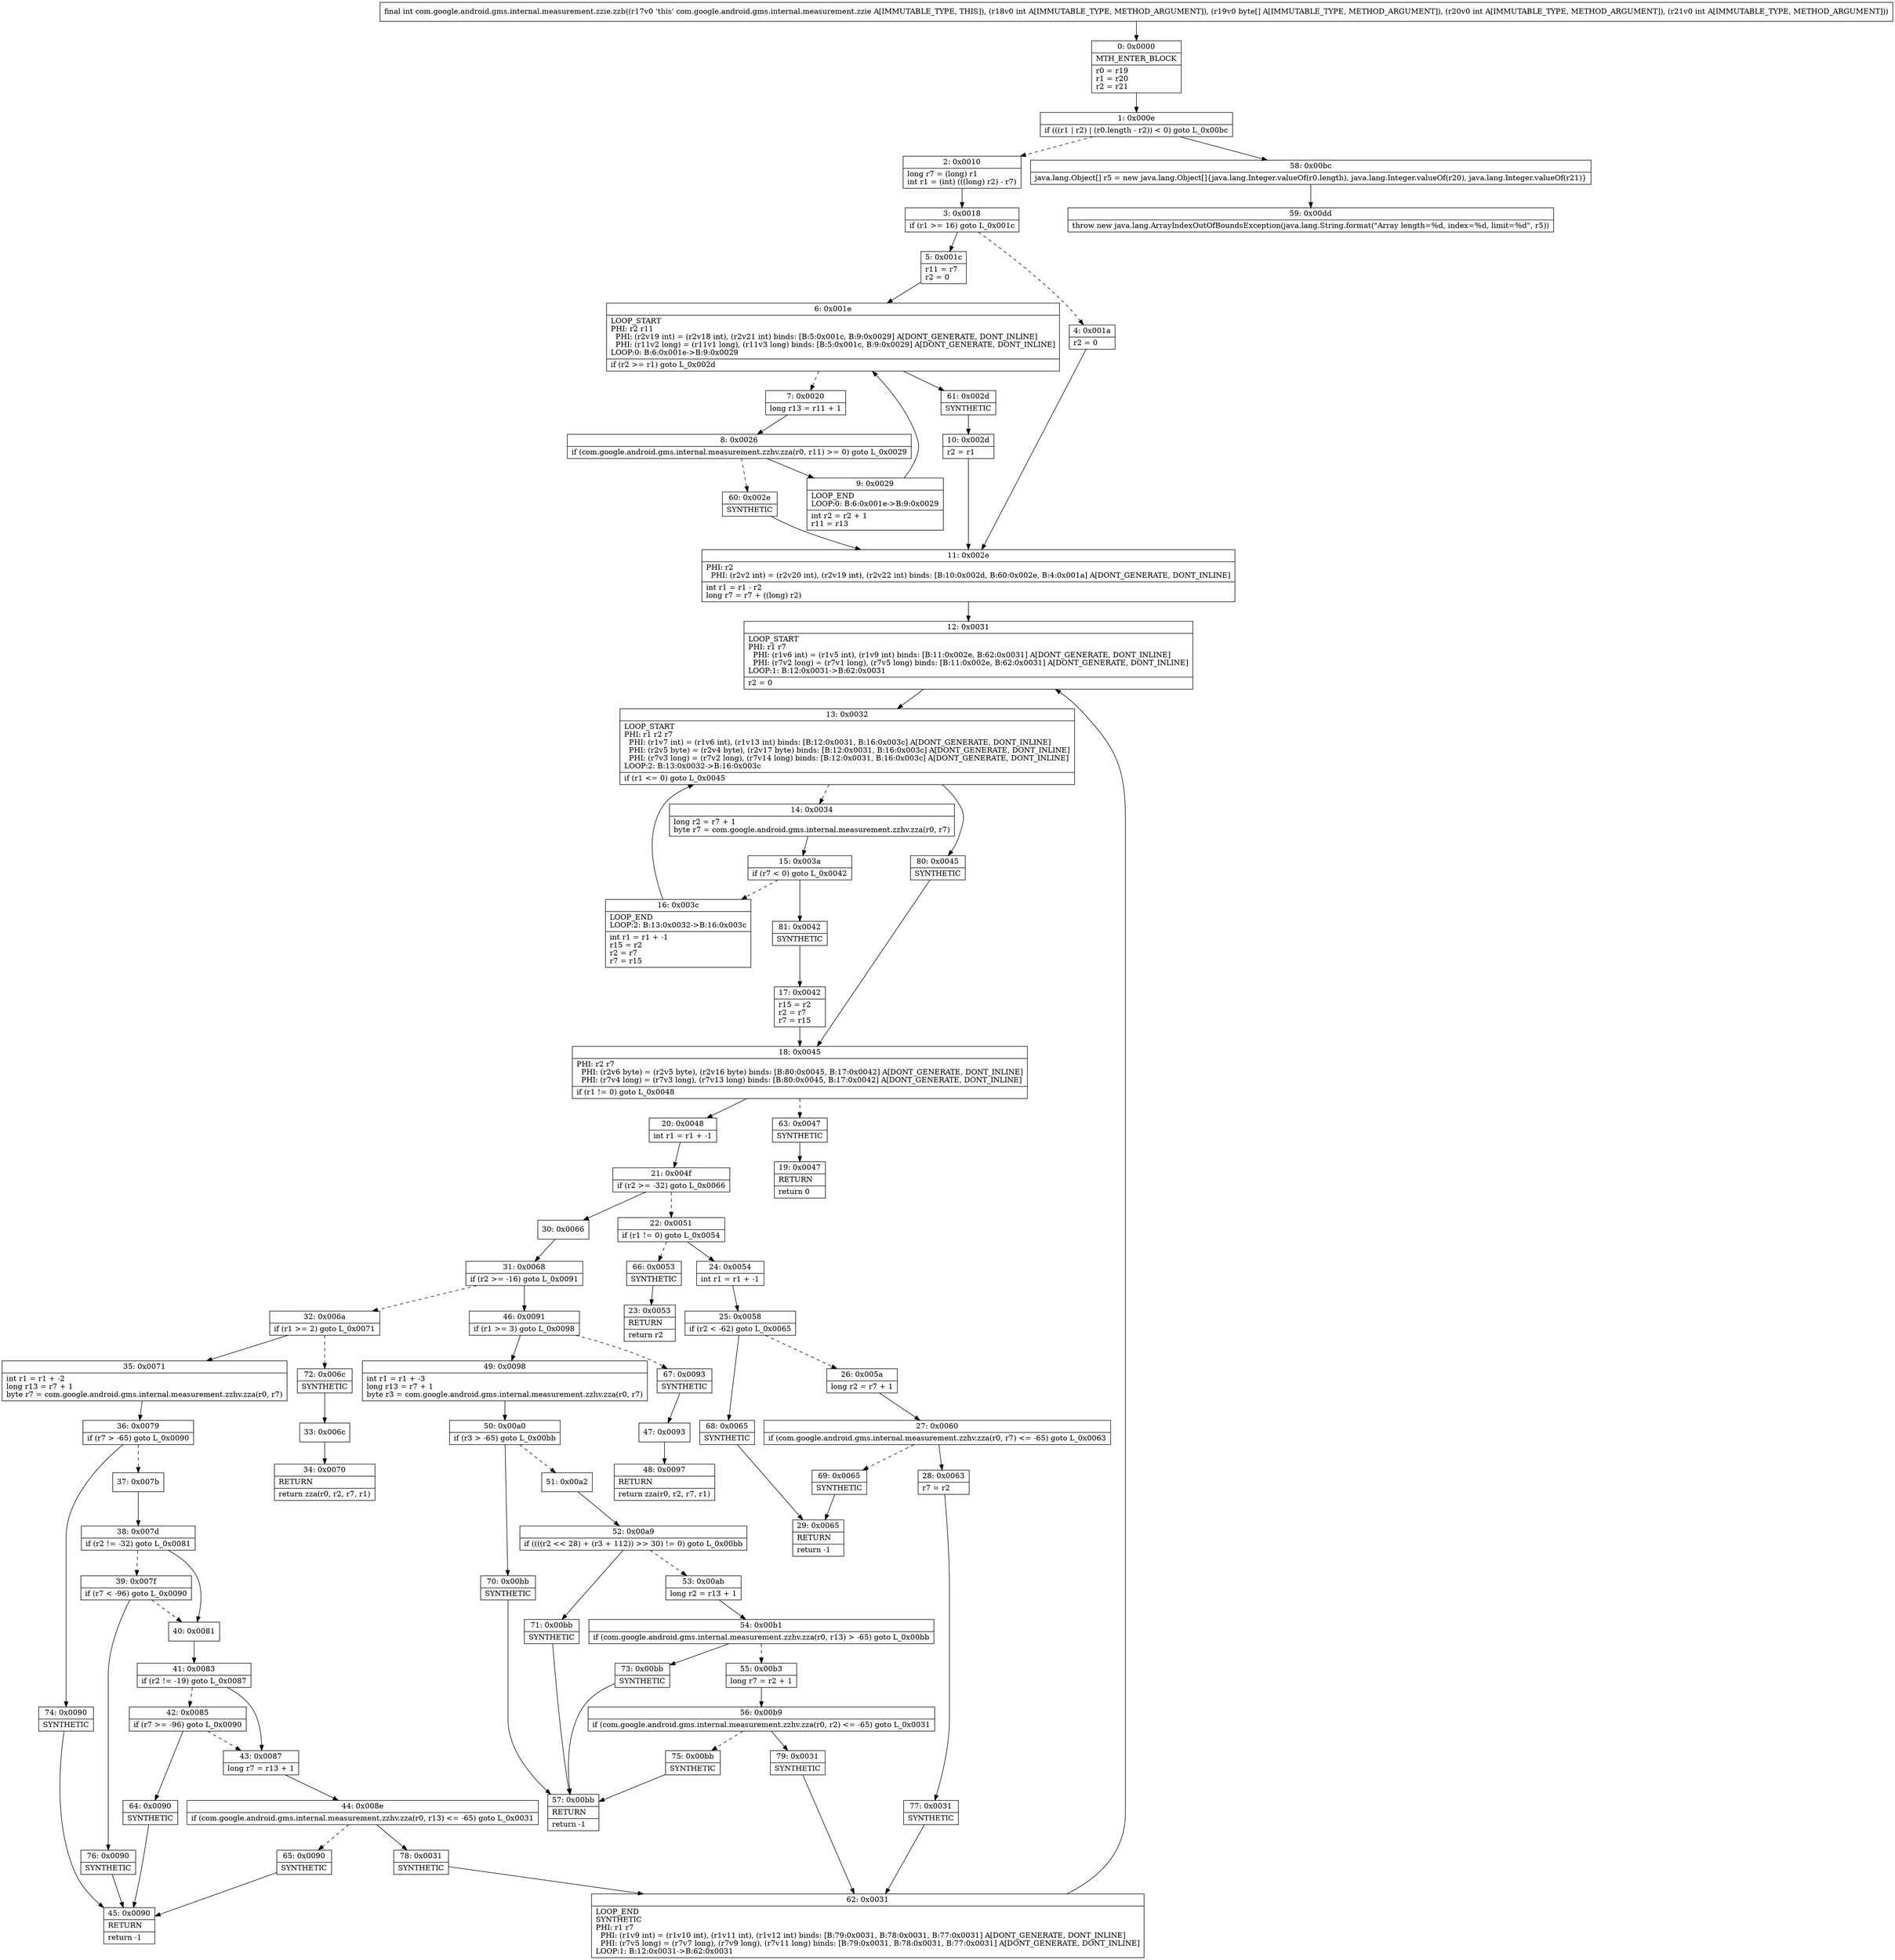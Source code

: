 digraph "CFG forcom.google.android.gms.internal.measurement.zzie.zzb(I[BII)I" {
Node_0 [shape=record,label="{0\:\ 0x0000|MTH_ENTER_BLOCK\l|r0 = r19\lr1 = r20\lr2 = r21\l}"];
Node_1 [shape=record,label="{1\:\ 0x000e|if (((r1 \| r2) \| (r0.length \- r2)) \< 0) goto L_0x00bc\l}"];
Node_2 [shape=record,label="{2\:\ 0x0010|long r7 = (long) r1\lint r1 = (int) (((long) r2) \- r7)\l}"];
Node_3 [shape=record,label="{3\:\ 0x0018|if (r1 \>= 16) goto L_0x001c\l}"];
Node_4 [shape=record,label="{4\:\ 0x001a|r2 = 0\l}"];
Node_5 [shape=record,label="{5\:\ 0x001c|r11 = r7\lr2 = 0\l}"];
Node_6 [shape=record,label="{6\:\ 0x001e|LOOP_START\lPHI: r2 r11 \l  PHI: (r2v19 int) = (r2v18 int), (r2v21 int) binds: [B:5:0x001c, B:9:0x0029] A[DONT_GENERATE, DONT_INLINE]\l  PHI: (r11v2 long) = (r11v1 long), (r11v3 long) binds: [B:5:0x001c, B:9:0x0029] A[DONT_GENERATE, DONT_INLINE]\lLOOP:0: B:6:0x001e\-\>B:9:0x0029\l|if (r2 \>= r1) goto L_0x002d\l}"];
Node_7 [shape=record,label="{7\:\ 0x0020|long r13 = r11 + 1\l}"];
Node_8 [shape=record,label="{8\:\ 0x0026|if (com.google.android.gms.internal.measurement.zzhv.zza(r0, r11) \>= 0) goto L_0x0029\l}"];
Node_9 [shape=record,label="{9\:\ 0x0029|LOOP_END\lLOOP:0: B:6:0x001e\-\>B:9:0x0029\l|int r2 = r2 + 1\lr11 = r13\l}"];
Node_10 [shape=record,label="{10\:\ 0x002d|r2 = r1\l}"];
Node_11 [shape=record,label="{11\:\ 0x002e|PHI: r2 \l  PHI: (r2v2 int) = (r2v20 int), (r2v19 int), (r2v22 int) binds: [B:10:0x002d, B:60:0x002e, B:4:0x001a] A[DONT_GENERATE, DONT_INLINE]\l|int r1 = r1 \- r2\llong r7 = r7 + ((long) r2)\l}"];
Node_12 [shape=record,label="{12\:\ 0x0031|LOOP_START\lPHI: r1 r7 \l  PHI: (r1v6 int) = (r1v5 int), (r1v9 int) binds: [B:11:0x002e, B:62:0x0031] A[DONT_GENERATE, DONT_INLINE]\l  PHI: (r7v2 long) = (r7v1 long), (r7v5 long) binds: [B:11:0x002e, B:62:0x0031] A[DONT_GENERATE, DONT_INLINE]\lLOOP:1: B:12:0x0031\-\>B:62:0x0031\l|r2 = 0\l}"];
Node_13 [shape=record,label="{13\:\ 0x0032|LOOP_START\lPHI: r1 r2 r7 \l  PHI: (r1v7 int) = (r1v6 int), (r1v13 int) binds: [B:12:0x0031, B:16:0x003c] A[DONT_GENERATE, DONT_INLINE]\l  PHI: (r2v5 byte) = (r2v4 byte), (r2v17 byte) binds: [B:12:0x0031, B:16:0x003c] A[DONT_GENERATE, DONT_INLINE]\l  PHI: (r7v3 long) = (r7v2 long), (r7v14 long) binds: [B:12:0x0031, B:16:0x003c] A[DONT_GENERATE, DONT_INLINE]\lLOOP:2: B:13:0x0032\-\>B:16:0x003c\l|if (r1 \<= 0) goto L_0x0045\l}"];
Node_14 [shape=record,label="{14\:\ 0x0034|long r2 = r7 + 1\lbyte r7 = com.google.android.gms.internal.measurement.zzhv.zza(r0, r7)\l}"];
Node_15 [shape=record,label="{15\:\ 0x003a|if (r7 \< 0) goto L_0x0042\l}"];
Node_16 [shape=record,label="{16\:\ 0x003c|LOOP_END\lLOOP:2: B:13:0x0032\-\>B:16:0x003c\l|int r1 = r1 + \-1\lr15 = r2\lr2 = r7\lr7 = r15\l}"];
Node_17 [shape=record,label="{17\:\ 0x0042|r15 = r2\lr2 = r7\lr7 = r15\l}"];
Node_18 [shape=record,label="{18\:\ 0x0045|PHI: r2 r7 \l  PHI: (r2v6 byte) = (r2v5 byte), (r2v16 byte) binds: [B:80:0x0045, B:17:0x0042] A[DONT_GENERATE, DONT_INLINE]\l  PHI: (r7v4 long) = (r7v3 long), (r7v13 long) binds: [B:80:0x0045, B:17:0x0042] A[DONT_GENERATE, DONT_INLINE]\l|if (r1 != 0) goto L_0x0048\l}"];
Node_19 [shape=record,label="{19\:\ 0x0047|RETURN\l|return 0\l}"];
Node_20 [shape=record,label="{20\:\ 0x0048|int r1 = r1 + \-1\l}"];
Node_21 [shape=record,label="{21\:\ 0x004f|if (r2 \>= \-32) goto L_0x0066\l}"];
Node_22 [shape=record,label="{22\:\ 0x0051|if (r1 != 0) goto L_0x0054\l}"];
Node_23 [shape=record,label="{23\:\ 0x0053|RETURN\l|return r2\l}"];
Node_24 [shape=record,label="{24\:\ 0x0054|int r1 = r1 + \-1\l}"];
Node_25 [shape=record,label="{25\:\ 0x0058|if (r2 \< \-62) goto L_0x0065\l}"];
Node_26 [shape=record,label="{26\:\ 0x005a|long r2 = r7 + 1\l}"];
Node_27 [shape=record,label="{27\:\ 0x0060|if (com.google.android.gms.internal.measurement.zzhv.zza(r0, r7) \<= \-65) goto L_0x0063\l}"];
Node_28 [shape=record,label="{28\:\ 0x0063|r7 = r2\l}"];
Node_29 [shape=record,label="{29\:\ 0x0065|RETURN\l|return \-1\l}"];
Node_30 [shape=record,label="{30\:\ 0x0066}"];
Node_31 [shape=record,label="{31\:\ 0x0068|if (r2 \>= \-16) goto L_0x0091\l}"];
Node_32 [shape=record,label="{32\:\ 0x006a|if (r1 \>= 2) goto L_0x0071\l}"];
Node_33 [shape=record,label="{33\:\ 0x006c}"];
Node_34 [shape=record,label="{34\:\ 0x0070|RETURN\l|return zza(r0, r2, r7, r1)\l}"];
Node_35 [shape=record,label="{35\:\ 0x0071|int r1 = r1 + \-2\llong r13 = r7 + 1\lbyte r7 = com.google.android.gms.internal.measurement.zzhv.zza(r0, r7)\l}"];
Node_36 [shape=record,label="{36\:\ 0x0079|if (r7 \> \-65) goto L_0x0090\l}"];
Node_37 [shape=record,label="{37\:\ 0x007b}"];
Node_38 [shape=record,label="{38\:\ 0x007d|if (r2 != \-32) goto L_0x0081\l}"];
Node_39 [shape=record,label="{39\:\ 0x007f|if (r7 \< \-96) goto L_0x0090\l}"];
Node_40 [shape=record,label="{40\:\ 0x0081}"];
Node_41 [shape=record,label="{41\:\ 0x0083|if (r2 != \-19) goto L_0x0087\l}"];
Node_42 [shape=record,label="{42\:\ 0x0085|if (r7 \>= \-96) goto L_0x0090\l}"];
Node_43 [shape=record,label="{43\:\ 0x0087|long r7 = r13 + 1\l}"];
Node_44 [shape=record,label="{44\:\ 0x008e|if (com.google.android.gms.internal.measurement.zzhv.zza(r0, r13) \<= \-65) goto L_0x0031\l}"];
Node_45 [shape=record,label="{45\:\ 0x0090|RETURN\l|return \-1\l}"];
Node_46 [shape=record,label="{46\:\ 0x0091|if (r1 \>= 3) goto L_0x0098\l}"];
Node_47 [shape=record,label="{47\:\ 0x0093}"];
Node_48 [shape=record,label="{48\:\ 0x0097|RETURN\l|return zza(r0, r2, r7, r1)\l}"];
Node_49 [shape=record,label="{49\:\ 0x0098|int r1 = r1 + \-3\llong r13 = r7 + 1\lbyte r3 = com.google.android.gms.internal.measurement.zzhv.zza(r0, r7)\l}"];
Node_50 [shape=record,label="{50\:\ 0x00a0|if (r3 \> \-65) goto L_0x00bb\l}"];
Node_51 [shape=record,label="{51\:\ 0x00a2}"];
Node_52 [shape=record,label="{52\:\ 0x00a9|if ((((r2 \<\< 28) + (r3 + 112)) \>\> 30) != 0) goto L_0x00bb\l}"];
Node_53 [shape=record,label="{53\:\ 0x00ab|long r2 = r13 + 1\l}"];
Node_54 [shape=record,label="{54\:\ 0x00b1|if (com.google.android.gms.internal.measurement.zzhv.zza(r0, r13) \> \-65) goto L_0x00bb\l}"];
Node_55 [shape=record,label="{55\:\ 0x00b3|long r7 = r2 + 1\l}"];
Node_56 [shape=record,label="{56\:\ 0x00b9|if (com.google.android.gms.internal.measurement.zzhv.zza(r0, r2) \<= \-65) goto L_0x0031\l}"];
Node_57 [shape=record,label="{57\:\ 0x00bb|RETURN\l|return \-1\l}"];
Node_58 [shape=record,label="{58\:\ 0x00bc|java.lang.Object[] r5 = new java.lang.Object[]\{java.lang.Integer.valueOf(r0.length), java.lang.Integer.valueOf(r20), java.lang.Integer.valueOf(r21)\}\l}"];
Node_59 [shape=record,label="{59\:\ 0x00dd|throw new java.lang.ArrayIndexOutOfBoundsException(java.lang.String.format(\"Array length=%d, index=%d, limit=%d\", r5))\l}"];
Node_60 [shape=record,label="{60\:\ 0x002e|SYNTHETIC\l}"];
Node_61 [shape=record,label="{61\:\ 0x002d|SYNTHETIC\l}"];
Node_62 [shape=record,label="{62\:\ 0x0031|LOOP_END\lSYNTHETIC\lPHI: r1 r7 \l  PHI: (r1v9 int) = (r1v10 int), (r1v11 int), (r1v12 int) binds: [B:79:0x0031, B:78:0x0031, B:77:0x0031] A[DONT_GENERATE, DONT_INLINE]\l  PHI: (r7v5 long) = (r7v7 long), (r7v9 long), (r7v11 long) binds: [B:79:0x0031, B:78:0x0031, B:77:0x0031] A[DONT_GENERATE, DONT_INLINE]\lLOOP:1: B:12:0x0031\-\>B:62:0x0031\l}"];
Node_63 [shape=record,label="{63\:\ 0x0047|SYNTHETIC\l}"];
Node_64 [shape=record,label="{64\:\ 0x0090|SYNTHETIC\l}"];
Node_65 [shape=record,label="{65\:\ 0x0090|SYNTHETIC\l}"];
Node_66 [shape=record,label="{66\:\ 0x0053|SYNTHETIC\l}"];
Node_67 [shape=record,label="{67\:\ 0x0093|SYNTHETIC\l}"];
Node_68 [shape=record,label="{68\:\ 0x0065|SYNTHETIC\l}"];
Node_69 [shape=record,label="{69\:\ 0x0065|SYNTHETIC\l}"];
Node_70 [shape=record,label="{70\:\ 0x00bb|SYNTHETIC\l}"];
Node_71 [shape=record,label="{71\:\ 0x00bb|SYNTHETIC\l}"];
Node_72 [shape=record,label="{72\:\ 0x006c|SYNTHETIC\l}"];
Node_73 [shape=record,label="{73\:\ 0x00bb|SYNTHETIC\l}"];
Node_74 [shape=record,label="{74\:\ 0x0090|SYNTHETIC\l}"];
Node_75 [shape=record,label="{75\:\ 0x00bb|SYNTHETIC\l}"];
Node_76 [shape=record,label="{76\:\ 0x0090|SYNTHETIC\l}"];
Node_77 [shape=record,label="{77\:\ 0x0031|SYNTHETIC\l}"];
Node_78 [shape=record,label="{78\:\ 0x0031|SYNTHETIC\l}"];
Node_79 [shape=record,label="{79\:\ 0x0031|SYNTHETIC\l}"];
Node_80 [shape=record,label="{80\:\ 0x0045|SYNTHETIC\l}"];
Node_81 [shape=record,label="{81\:\ 0x0042|SYNTHETIC\l}"];
MethodNode[shape=record,label="{final int com.google.android.gms.internal.measurement.zzie.zzb((r17v0 'this' com.google.android.gms.internal.measurement.zzie A[IMMUTABLE_TYPE, THIS]), (r18v0 int A[IMMUTABLE_TYPE, METHOD_ARGUMENT]), (r19v0 byte[] A[IMMUTABLE_TYPE, METHOD_ARGUMENT]), (r20v0 int A[IMMUTABLE_TYPE, METHOD_ARGUMENT]), (r21v0 int A[IMMUTABLE_TYPE, METHOD_ARGUMENT])) }"];
MethodNode -> Node_0;
Node_0 -> Node_1;
Node_1 -> Node_2[style=dashed];
Node_1 -> Node_58;
Node_2 -> Node_3;
Node_3 -> Node_4[style=dashed];
Node_3 -> Node_5;
Node_4 -> Node_11;
Node_5 -> Node_6;
Node_6 -> Node_7[style=dashed];
Node_6 -> Node_61;
Node_7 -> Node_8;
Node_8 -> Node_9;
Node_8 -> Node_60[style=dashed];
Node_9 -> Node_6;
Node_10 -> Node_11;
Node_11 -> Node_12;
Node_12 -> Node_13;
Node_13 -> Node_14[style=dashed];
Node_13 -> Node_80;
Node_14 -> Node_15;
Node_15 -> Node_16[style=dashed];
Node_15 -> Node_81;
Node_16 -> Node_13;
Node_17 -> Node_18;
Node_18 -> Node_20;
Node_18 -> Node_63[style=dashed];
Node_20 -> Node_21;
Node_21 -> Node_22[style=dashed];
Node_21 -> Node_30;
Node_22 -> Node_24;
Node_22 -> Node_66[style=dashed];
Node_24 -> Node_25;
Node_25 -> Node_26[style=dashed];
Node_25 -> Node_68;
Node_26 -> Node_27;
Node_27 -> Node_28;
Node_27 -> Node_69[style=dashed];
Node_28 -> Node_77;
Node_30 -> Node_31;
Node_31 -> Node_32[style=dashed];
Node_31 -> Node_46;
Node_32 -> Node_35;
Node_32 -> Node_72[style=dashed];
Node_33 -> Node_34;
Node_35 -> Node_36;
Node_36 -> Node_37[style=dashed];
Node_36 -> Node_74;
Node_37 -> Node_38;
Node_38 -> Node_39[style=dashed];
Node_38 -> Node_40;
Node_39 -> Node_40[style=dashed];
Node_39 -> Node_76;
Node_40 -> Node_41;
Node_41 -> Node_42[style=dashed];
Node_41 -> Node_43;
Node_42 -> Node_43[style=dashed];
Node_42 -> Node_64;
Node_43 -> Node_44;
Node_44 -> Node_65[style=dashed];
Node_44 -> Node_78;
Node_46 -> Node_49;
Node_46 -> Node_67[style=dashed];
Node_47 -> Node_48;
Node_49 -> Node_50;
Node_50 -> Node_51[style=dashed];
Node_50 -> Node_70;
Node_51 -> Node_52;
Node_52 -> Node_53[style=dashed];
Node_52 -> Node_71;
Node_53 -> Node_54;
Node_54 -> Node_55[style=dashed];
Node_54 -> Node_73;
Node_55 -> Node_56;
Node_56 -> Node_75[style=dashed];
Node_56 -> Node_79;
Node_58 -> Node_59;
Node_60 -> Node_11;
Node_61 -> Node_10;
Node_62 -> Node_12;
Node_63 -> Node_19;
Node_64 -> Node_45;
Node_65 -> Node_45;
Node_66 -> Node_23;
Node_67 -> Node_47;
Node_68 -> Node_29;
Node_69 -> Node_29;
Node_70 -> Node_57;
Node_71 -> Node_57;
Node_72 -> Node_33;
Node_73 -> Node_57;
Node_74 -> Node_45;
Node_75 -> Node_57;
Node_76 -> Node_45;
Node_77 -> Node_62;
Node_78 -> Node_62;
Node_79 -> Node_62;
Node_80 -> Node_18;
Node_81 -> Node_17;
}

